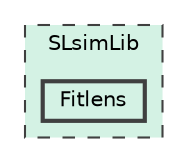 digraph "SLsimLib/Fitlens"
{
 // LATEX_PDF_SIZE
  bgcolor="transparent";
  edge [fontname=Helvetica,fontsize=10,labelfontname=Helvetica,labelfontsize=10];
  node [fontname=Helvetica,fontsize=10,shape=box,height=0.2,width=0.4];
  compound=true
  subgraph clusterdir_55925bd33ed9b71a1b473542f7ae7f24 {
    graph [ bgcolor="#d4f2e4", pencolor="grey25", label="SLsimLib", fontname=Helvetica,fontsize=10 style="filled,dashed", URL="dir_55925bd33ed9b71a1b473542f7ae7f24.html",tooltip=""]
  dir_a4333009aee193e4688f2180940a9958 [label="Fitlens", fillcolor="#d4f2e4", color="grey25", style="filled,bold", URL="dir_a4333009aee193e4688f2180940a9958.html",tooltip=""];
  }
}
